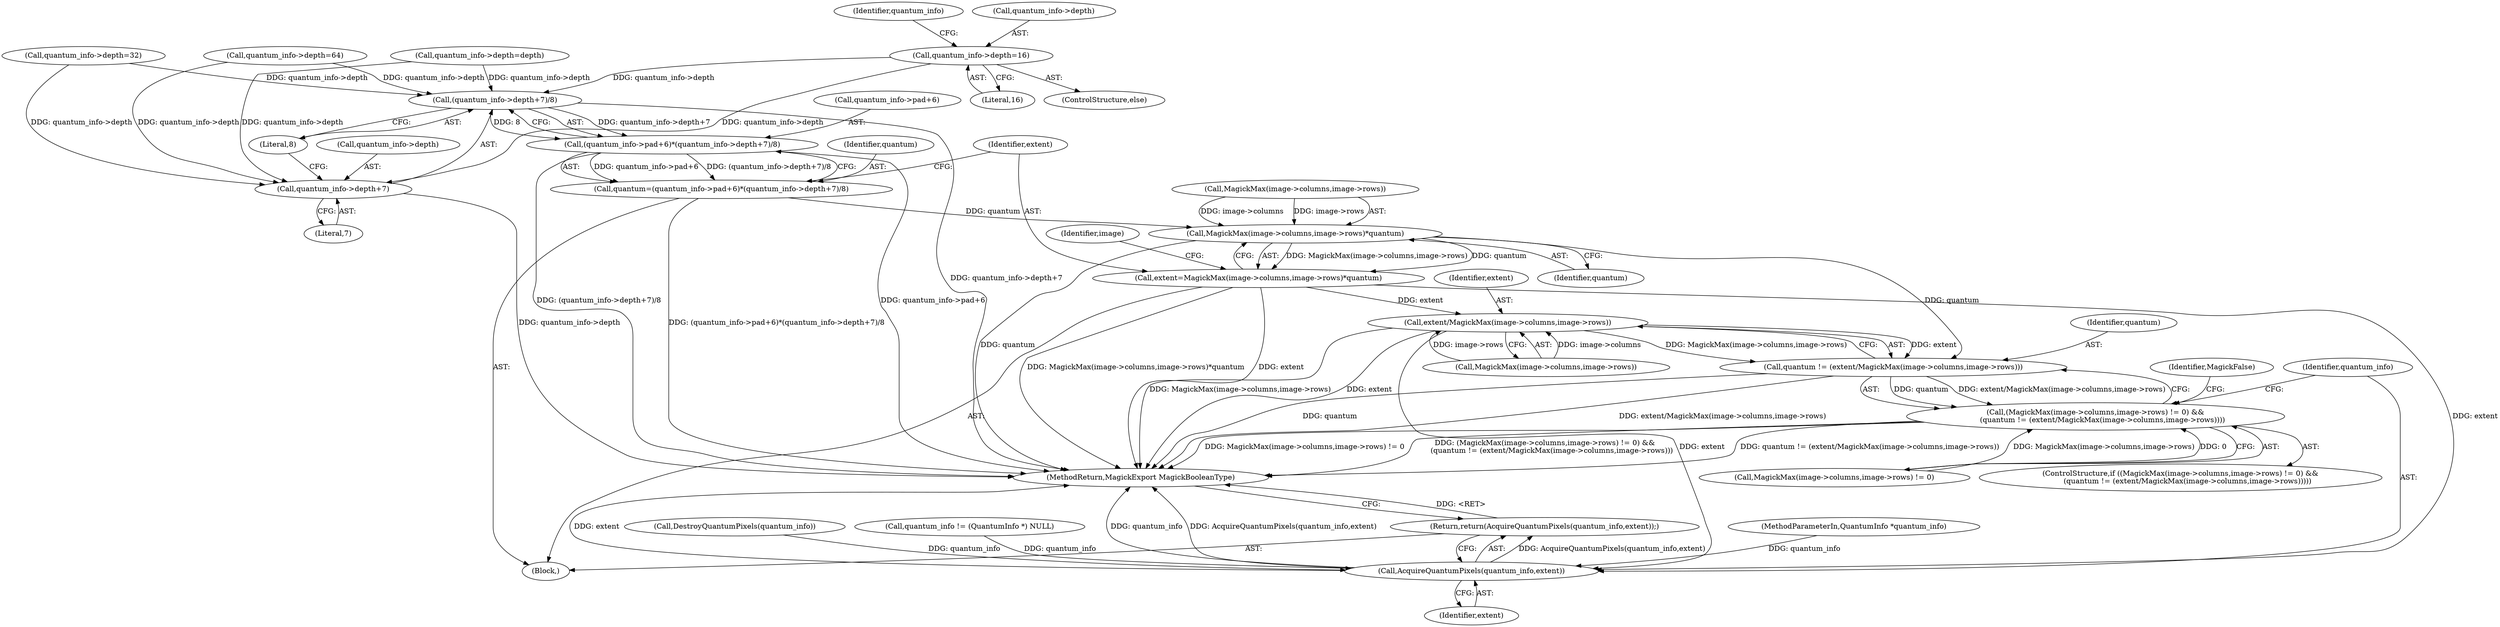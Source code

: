 digraph "0_ImageMagick_c4e63ad30bc42da691f2b5f82a24516dd6b4dc70_0@pointer" {
"1000183" [label="(Call,quantum_info->depth=16)"];
"1000206" [label="(Call,(quantum_info->depth+7)/8)"];
"1000200" [label="(Call,(quantum_info->pad+6)*(quantum_info->depth+7)/8)"];
"1000198" [label="(Call,quantum=(quantum_info->pad+6)*(quantum_info->depth+7)/8)"];
"1000215" [label="(Call,MagickMax(image->columns,image->rows)*quantum)"];
"1000213" [label="(Call,extent=MagickMax(image->columns,image->rows)*quantum)"];
"1000237" [label="(Call,extent/MagickMax(image->columns,image->rows))"];
"1000235" [label="(Call,quantum != (extent/MagickMax(image->columns,image->rows)))"];
"1000225" [label="(Call,(MagickMax(image->columns,image->rows) != 0) &&\n      (quantum != (extent/MagickMax(image->columns,image->rows))))"];
"1000249" [label="(Call,AcquireQuantumPixels(quantum_info,extent))"];
"1000248" [label="(Return,return(AcquireQuantumPixels(quantum_info,extent));)"];
"1000207" [label="(Call,quantum_info->depth+7)"];
"1000208" [label="(Call,quantum_info->depth)"];
"1000177" [label="(Call,quantum_info->depth=32)"];
"1000215" [label="(Call,MagickMax(image->columns,image->rows)*quantum)"];
"1000183" [label="(Call,quantum_info->depth=16)"];
"1000235" [label="(Call,quantum != (extent/MagickMax(image->columns,image->rows)))"];
"1000236" [label="(Identifier,quantum)"];
"1000249" [label="(Call,AcquireQuantumPixels(quantum_info,extent))"];
"1000237" [label="(Call,extent/MagickMax(image->columns,image->rows))"];
"1000225" [label="(Call,(MagickMax(image->columns,image->rows) != 0) &&\n      (quantum != (extent/MagickMax(image->columns,image->rows))))"];
"1000226" [label="(Call,MagickMax(image->columns,image->rows) != 0)"];
"1000247" [label="(Identifier,MagickFalse)"];
"1000165" [label="(Call,quantum_info->depth=64)"];
"1000191" [label="(Identifier,quantum_info)"];
"1000216" [label="(Call,MagickMax(image->columns,image->rows))"];
"1000213" [label="(Call,extent=MagickMax(image->columns,image->rows)*quantum)"];
"1000212" [label="(Literal,8)"];
"1000207" [label="(Call,quantum_info->depth+7)"];
"1000187" [label="(Literal,16)"];
"1000252" [label="(MethodReturn,MagickExport MagickBooleanType)"];
"1000103" [label="(MethodParameterIn,QuantumInfo *quantum_info)"];
"1000224" [label="(ControlStructure,if ((MagickMax(image->columns,image->rows) != 0) &&\n      (quantum != (extent/MagickMax(image->columns,image->rows)))))"];
"1000250" [label="(Identifier,quantum_info)"];
"1000201" [label="(Call,quantum_info->pad+6)"];
"1000239" [label="(Call,MagickMax(image->columns,image->rows))"];
"1000182" [label="(ControlStructure,else)"];
"1000238" [label="(Identifier,extent)"];
"1000214" [label="(Identifier,extent)"];
"1000223" [label="(Identifier,quantum)"];
"1000206" [label="(Call,(quantum_info->depth+7)/8)"];
"1000211" [label="(Literal,7)"];
"1000196" [label="(Call,DestroyQuantumPixels(quantum_info))"];
"1000136" [label="(Call,quantum_info != (QuantumInfo *) NULL)"];
"1000200" [label="(Call,(quantum_info->pad+6)*(quantum_info->depth+7)/8)"];
"1000105" [label="(Block,)"];
"1000198" [label="(Call,quantum=(quantum_info->pad+6)*(quantum_info->depth+7)/8)"];
"1000147" [label="(Call,quantum_info->depth=depth)"];
"1000251" [label="(Identifier,extent)"];
"1000184" [label="(Call,quantum_info->depth)"];
"1000248" [label="(Return,return(AcquireQuantumPixels(quantum_info,extent));)"];
"1000199" [label="(Identifier,quantum)"];
"1000229" [label="(Identifier,image)"];
"1000183" -> "1000182"  [label="AST: "];
"1000183" -> "1000187"  [label="CFG: "];
"1000184" -> "1000183"  [label="AST: "];
"1000187" -> "1000183"  [label="AST: "];
"1000191" -> "1000183"  [label="CFG: "];
"1000183" -> "1000206"  [label="DDG: quantum_info->depth"];
"1000183" -> "1000207"  [label="DDG: quantum_info->depth"];
"1000206" -> "1000200"  [label="AST: "];
"1000206" -> "1000212"  [label="CFG: "];
"1000207" -> "1000206"  [label="AST: "];
"1000212" -> "1000206"  [label="AST: "];
"1000200" -> "1000206"  [label="CFG: "];
"1000206" -> "1000252"  [label="DDG: quantum_info->depth+7"];
"1000206" -> "1000200"  [label="DDG: quantum_info->depth+7"];
"1000206" -> "1000200"  [label="DDG: 8"];
"1000177" -> "1000206"  [label="DDG: quantum_info->depth"];
"1000147" -> "1000206"  [label="DDG: quantum_info->depth"];
"1000165" -> "1000206"  [label="DDG: quantum_info->depth"];
"1000200" -> "1000198"  [label="AST: "];
"1000201" -> "1000200"  [label="AST: "];
"1000198" -> "1000200"  [label="CFG: "];
"1000200" -> "1000252"  [label="DDG: quantum_info->pad+6"];
"1000200" -> "1000252"  [label="DDG: (quantum_info->depth+7)/8"];
"1000200" -> "1000198"  [label="DDG: quantum_info->pad+6"];
"1000200" -> "1000198"  [label="DDG: (quantum_info->depth+7)/8"];
"1000198" -> "1000105"  [label="AST: "];
"1000199" -> "1000198"  [label="AST: "];
"1000214" -> "1000198"  [label="CFG: "];
"1000198" -> "1000252"  [label="DDG: (quantum_info->pad+6)*(quantum_info->depth+7)/8"];
"1000198" -> "1000215"  [label="DDG: quantum"];
"1000215" -> "1000213"  [label="AST: "];
"1000215" -> "1000223"  [label="CFG: "];
"1000216" -> "1000215"  [label="AST: "];
"1000223" -> "1000215"  [label="AST: "];
"1000213" -> "1000215"  [label="CFG: "];
"1000215" -> "1000252"  [label="DDG: quantum"];
"1000215" -> "1000213"  [label="DDG: MagickMax(image->columns,image->rows)"];
"1000215" -> "1000213"  [label="DDG: quantum"];
"1000216" -> "1000215"  [label="DDG: image->columns"];
"1000216" -> "1000215"  [label="DDG: image->rows"];
"1000215" -> "1000235"  [label="DDG: quantum"];
"1000213" -> "1000105"  [label="AST: "];
"1000214" -> "1000213"  [label="AST: "];
"1000229" -> "1000213"  [label="CFG: "];
"1000213" -> "1000252"  [label="DDG: extent"];
"1000213" -> "1000252"  [label="DDG: MagickMax(image->columns,image->rows)*quantum"];
"1000213" -> "1000237"  [label="DDG: extent"];
"1000213" -> "1000249"  [label="DDG: extent"];
"1000237" -> "1000235"  [label="AST: "];
"1000237" -> "1000239"  [label="CFG: "];
"1000238" -> "1000237"  [label="AST: "];
"1000239" -> "1000237"  [label="AST: "];
"1000235" -> "1000237"  [label="CFG: "];
"1000237" -> "1000252"  [label="DDG: MagickMax(image->columns,image->rows)"];
"1000237" -> "1000252"  [label="DDG: extent"];
"1000237" -> "1000235"  [label="DDG: extent"];
"1000237" -> "1000235"  [label="DDG: MagickMax(image->columns,image->rows)"];
"1000239" -> "1000237"  [label="DDG: image->columns"];
"1000239" -> "1000237"  [label="DDG: image->rows"];
"1000237" -> "1000249"  [label="DDG: extent"];
"1000235" -> "1000225"  [label="AST: "];
"1000236" -> "1000235"  [label="AST: "];
"1000225" -> "1000235"  [label="CFG: "];
"1000235" -> "1000252"  [label="DDG: extent/MagickMax(image->columns,image->rows)"];
"1000235" -> "1000252"  [label="DDG: quantum"];
"1000235" -> "1000225"  [label="DDG: quantum"];
"1000235" -> "1000225"  [label="DDG: extent/MagickMax(image->columns,image->rows)"];
"1000225" -> "1000224"  [label="AST: "];
"1000225" -> "1000226"  [label="CFG: "];
"1000226" -> "1000225"  [label="AST: "];
"1000247" -> "1000225"  [label="CFG: "];
"1000250" -> "1000225"  [label="CFG: "];
"1000225" -> "1000252"  [label="DDG: MagickMax(image->columns,image->rows) != 0"];
"1000225" -> "1000252"  [label="DDG: (MagickMax(image->columns,image->rows) != 0) &&\n      (quantum != (extent/MagickMax(image->columns,image->rows)))"];
"1000225" -> "1000252"  [label="DDG: quantum != (extent/MagickMax(image->columns,image->rows))"];
"1000226" -> "1000225"  [label="DDG: MagickMax(image->columns,image->rows)"];
"1000226" -> "1000225"  [label="DDG: 0"];
"1000249" -> "1000248"  [label="AST: "];
"1000249" -> "1000251"  [label="CFG: "];
"1000250" -> "1000249"  [label="AST: "];
"1000251" -> "1000249"  [label="AST: "];
"1000248" -> "1000249"  [label="CFG: "];
"1000249" -> "1000252"  [label="DDG: extent"];
"1000249" -> "1000252"  [label="DDG: quantum_info"];
"1000249" -> "1000252"  [label="DDG: AcquireQuantumPixels(quantum_info,extent)"];
"1000249" -> "1000248"  [label="DDG: AcquireQuantumPixels(quantum_info,extent)"];
"1000196" -> "1000249"  [label="DDG: quantum_info"];
"1000136" -> "1000249"  [label="DDG: quantum_info"];
"1000103" -> "1000249"  [label="DDG: quantum_info"];
"1000248" -> "1000105"  [label="AST: "];
"1000252" -> "1000248"  [label="CFG: "];
"1000248" -> "1000252"  [label="DDG: <RET>"];
"1000207" -> "1000211"  [label="CFG: "];
"1000208" -> "1000207"  [label="AST: "];
"1000211" -> "1000207"  [label="AST: "];
"1000212" -> "1000207"  [label="CFG: "];
"1000207" -> "1000252"  [label="DDG: quantum_info->depth"];
"1000177" -> "1000207"  [label="DDG: quantum_info->depth"];
"1000147" -> "1000207"  [label="DDG: quantum_info->depth"];
"1000165" -> "1000207"  [label="DDG: quantum_info->depth"];
}
